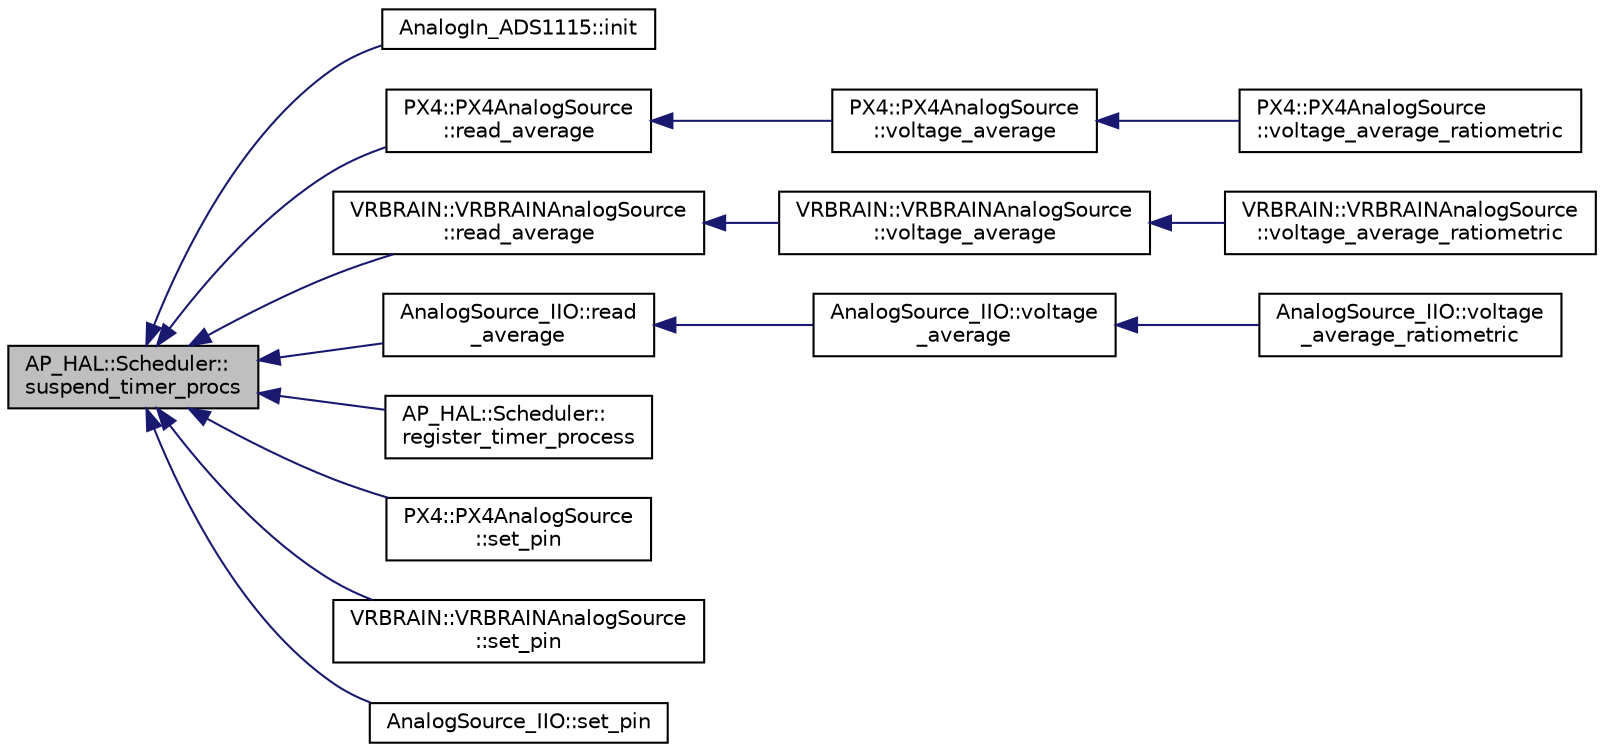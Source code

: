 digraph "AP_HAL::Scheduler::suspend_timer_procs"
{
 // INTERACTIVE_SVG=YES
  edge [fontname="Helvetica",fontsize="10",labelfontname="Helvetica",labelfontsize="10"];
  node [fontname="Helvetica",fontsize="10",shape=record];
  rankdir="LR";
  Node1 [label="AP_HAL::Scheduler::\lsuspend_timer_procs",height=0.2,width=0.4,color="black", fillcolor="grey75", style="filled", fontcolor="black"];
  Node1 -> Node2 [dir="back",color="midnightblue",fontsize="10",style="solid",fontname="Helvetica"];
  Node2 [label="AnalogIn_ADS1115::init",height=0.2,width=0.4,color="black", fillcolor="white", style="filled",URL="$classAnalogIn__ADS1115.html#a4dbe06d5858fbcacea9da4341dd65444"];
  Node1 -> Node3 [dir="back",color="midnightblue",fontsize="10",style="solid",fontname="Helvetica"];
  Node3 [label="PX4::PX4AnalogSource\l::read_average",height=0.2,width=0.4,color="black", fillcolor="white", style="filled",URL="$classPX4_1_1PX4AnalogSource.html#a70fb63a3bf1c7a5613ce9cd78453aadc"];
  Node3 -> Node4 [dir="back",color="midnightblue",fontsize="10",style="solid",fontname="Helvetica"];
  Node4 [label="PX4::PX4AnalogSource\l::voltage_average",height=0.2,width=0.4,color="black", fillcolor="white", style="filled",URL="$classPX4_1_1PX4AnalogSource.html#a254619275d9239396e49c858414a7c25"];
  Node4 -> Node5 [dir="back",color="midnightblue",fontsize="10",style="solid",fontname="Helvetica"];
  Node5 [label="PX4::PX4AnalogSource\l::voltage_average_ratiometric",height=0.2,width=0.4,color="black", fillcolor="white", style="filled",URL="$classPX4_1_1PX4AnalogSource.html#a4a045494b02f13d840c7e8830f6d4e9e"];
  Node1 -> Node6 [dir="back",color="midnightblue",fontsize="10",style="solid",fontname="Helvetica"];
  Node6 [label="VRBRAIN::VRBRAINAnalogSource\l::read_average",height=0.2,width=0.4,color="black", fillcolor="white", style="filled",URL="$classVRBRAIN_1_1VRBRAINAnalogSource.html#a97755c565c9b2cf9016da767d732590e"];
  Node6 -> Node7 [dir="back",color="midnightblue",fontsize="10",style="solid",fontname="Helvetica"];
  Node7 [label="VRBRAIN::VRBRAINAnalogSource\l::voltage_average",height=0.2,width=0.4,color="black", fillcolor="white", style="filled",URL="$classVRBRAIN_1_1VRBRAINAnalogSource.html#adebcdf5de43a73f3ebdd8f1a6f2e9b5b"];
  Node7 -> Node8 [dir="back",color="midnightblue",fontsize="10",style="solid",fontname="Helvetica"];
  Node8 [label="VRBRAIN::VRBRAINAnalogSource\l::voltage_average_ratiometric",height=0.2,width=0.4,color="black", fillcolor="white", style="filled",URL="$classVRBRAIN_1_1VRBRAINAnalogSource.html#a8a4e25afd0b30c9810b1a505a402c8f0"];
  Node1 -> Node9 [dir="back",color="midnightblue",fontsize="10",style="solid",fontname="Helvetica"];
  Node9 [label="AnalogSource_IIO::read\l_average",height=0.2,width=0.4,color="black", fillcolor="white", style="filled",URL="$classAnalogSource__IIO.html#a99e4878021dcfe65223db6416e0c8087"];
  Node9 -> Node10 [dir="back",color="midnightblue",fontsize="10",style="solid",fontname="Helvetica"];
  Node10 [label="AnalogSource_IIO::voltage\l_average",height=0.2,width=0.4,color="black", fillcolor="white", style="filled",URL="$classAnalogSource__IIO.html#a93c21dea3c2b90c0d53d37b0a2d61ed3"];
  Node10 -> Node11 [dir="back",color="midnightblue",fontsize="10",style="solid",fontname="Helvetica"];
  Node11 [label="AnalogSource_IIO::voltage\l_average_ratiometric",height=0.2,width=0.4,color="black", fillcolor="white", style="filled",URL="$classAnalogSource__IIO.html#a9dcf2c3943c42ab9d990819fd57b4370"];
  Node1 -> Node12 [dir="back",color="midnightblue",fontsize="10",style="solid",fontname="Helvetica"];
  Node12 [label="AP_HAL::Scheduler::\lregister_timer_process",height=0.2,width=0.4,color="black", fillcolor="white", style="filled",URL="$classAP__HAL_1_1Scheduler.html#a7b76a3578fca13230ebf3e8f51306ef6"];
  Node1 -> Node13 [dir="back",color="midnightblue",fontsize="10",style="solid",fontname="Helvetica"];
  Node13 [label="PX4::PX4AnalogSource\l::set_pin",height=0.2,width=0.4,color="black", fillcolor="white", style="filled",URL="$classPX4_1_1PX4AnalogSource.html#a9664889e0a5f407152d44da27471e8b0"];
  Node1 -> Node14 [dir="back",color="midnightblue",fontsize="10",style="solid",fontname="Helvetica"];
  Node14 [label="VRBRAIN::VRBRAINAnalogSource\l::set_pin",height=0.2,width=0.4,color="black", fillcolor="white", style="filled",URL="$classVRBRAIN_1_1VRBRAINAnalogSource.html#a2050a1c3972344da090578be53140076"];
  Node1 -> Node15 [dir="back",color="midnightblue",fontsize="10",style="solid",fontname="Helvetica"];
  Node15 [label="AnalogSource_IIO::set_pin",height=0.2,width=0.4,color="black", fillcolor="white", style="filled",URL="$classAnalogSource__IIO.html#a318541caaaae9fd9a4fb916a39064395"];
}
